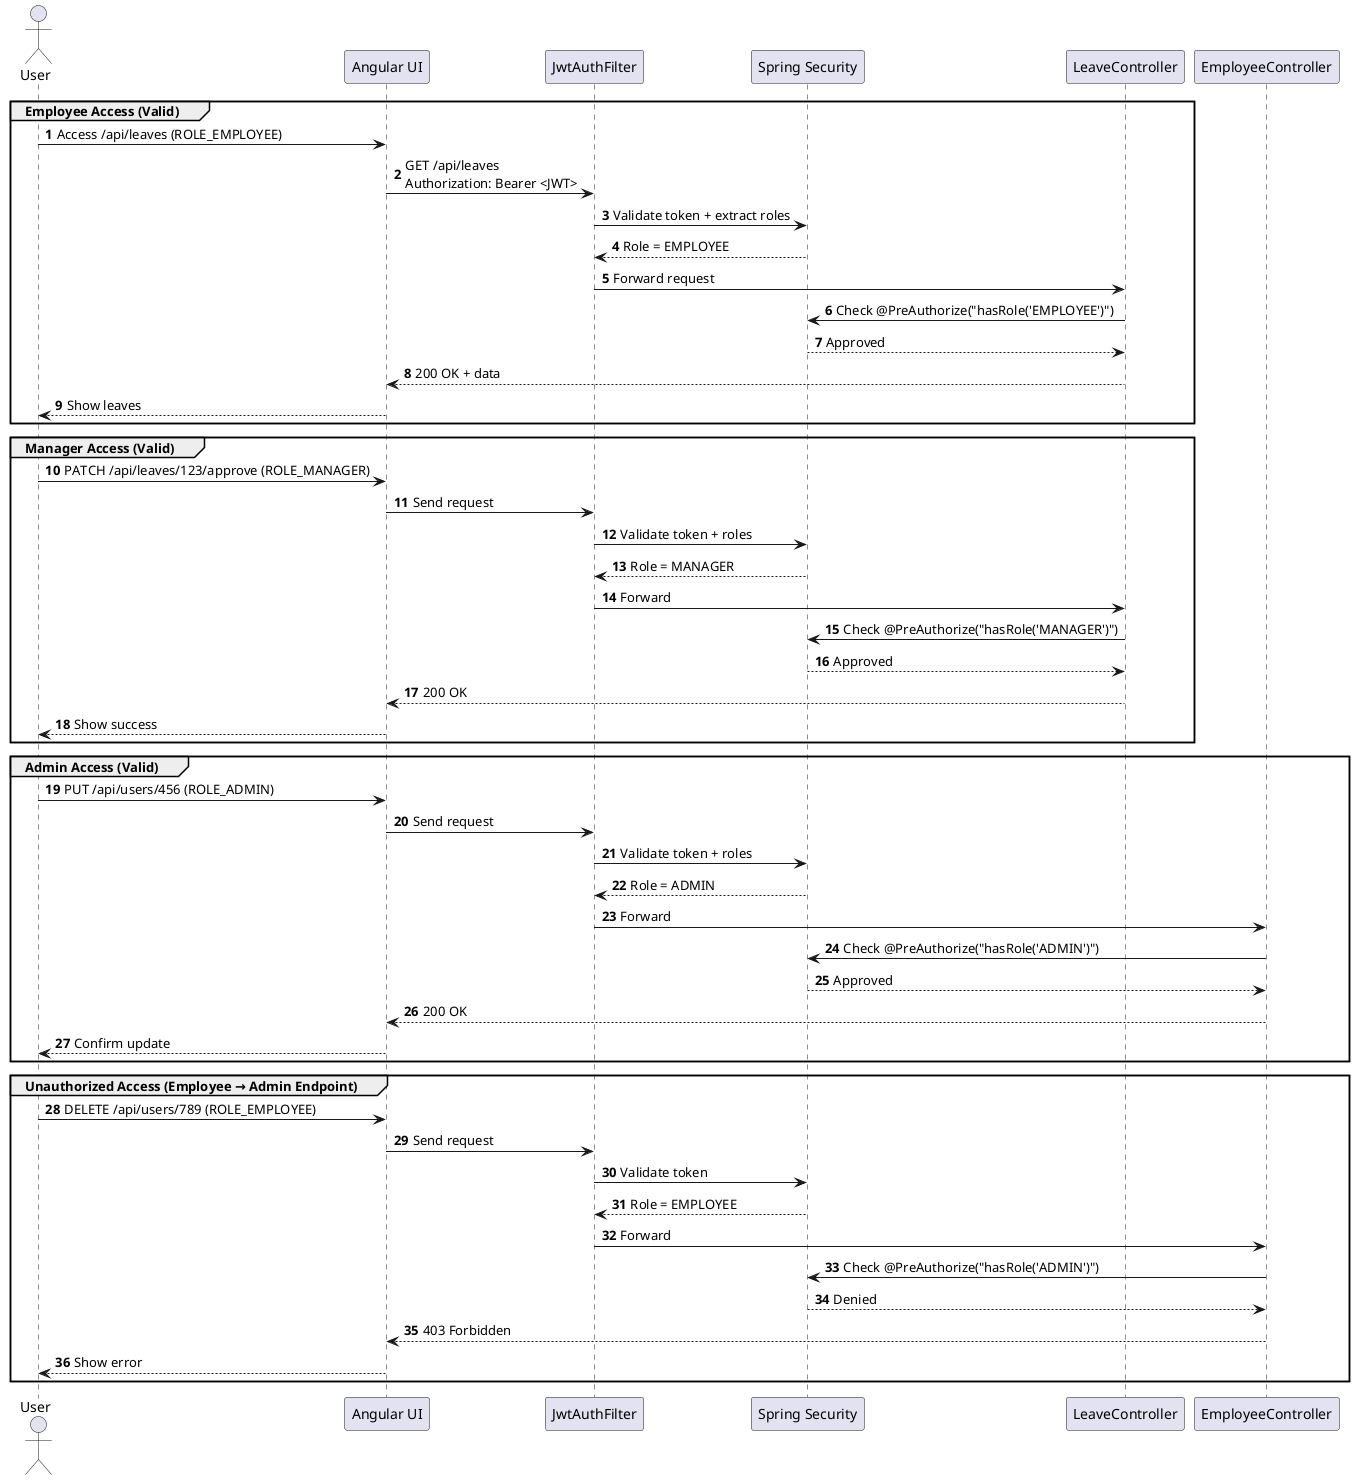 @startuml
actor User
participant "Angular UI" as UI
participant "JwtAuthFilter" as Filter
participant "Spring Security" as Security
participant "LeaveController" as LeaveController
participant "EmployeeController" as EmpController

autonumber

group Employee Access (Valid)
  User -> UI: Access /api/leaves (ROLE_EMPLOYEE)
  UI -> Filter: GET /api/leaves\nAuthorization: Bearer <JWT>
  Filter -> Security: Validate token + extract roles
  Security --> Filter: Role = EMPLOYEE
  Filter -> LeaveController: Forward request
  LeaveController -> Security: Check @PreAuthorize("hasRole('EMPLOYEE')")
  Security --> LeaveController: Approved
  LeaveController --> UI: 200 OK + data
  UI --> User: Show leaves
end

group Manager Access (Valid)
  User -> UI: PATCH /api/leaves/123/approve (ROLE_MANAGER)
  UI -> Filter: Send request
  Filter -> Security: Validate token + roles
  Security --> Filter: Role = MANAGER
  Filter -> LeaveController: Forward
  LeaveController -> Security: Check @PreAuthorize("hasRole('MANAGER')")
  Security --> LeaveController: Approved
  LeaveController --> UI: 200 OK
  UI --> User: Show success
end

group Admin Access (Valid)
  User -> UI: PUT /api/users/456 (ROLE_ADMIN)
  UI -> Filter: Send request
  Filter -> Security: Validate token + roles
  Security --> Filter: Role = ADMIN
  Filter -> EmpController: Forward
  EmpController -> Security: Check @PreAuthorize("hasRole('ADMIN')")
  Security --> EmpController: Approved
  EmpController --> UI: 200 OK
  UI --> User: Confirm update
end

group Unauthorized Access (Employee → Admin Endpoint)
  User -> UI: DELETE /api/users/789 (ROLE_EMPLOYEE)
  UI -> Filter: Send request
  Filter -> Security: Validate token
  Security --> Filter: Role = EMPLOYEE
  Filter -> EmpController: Forward
  EmpController -> Security: Check @PreAuthorize("hasRole('ADMIN')")
  Security --> EmpController: Denied
  EmpController --> UI: 403 Forbidden
  UI --> User: Show error
end
@enduml